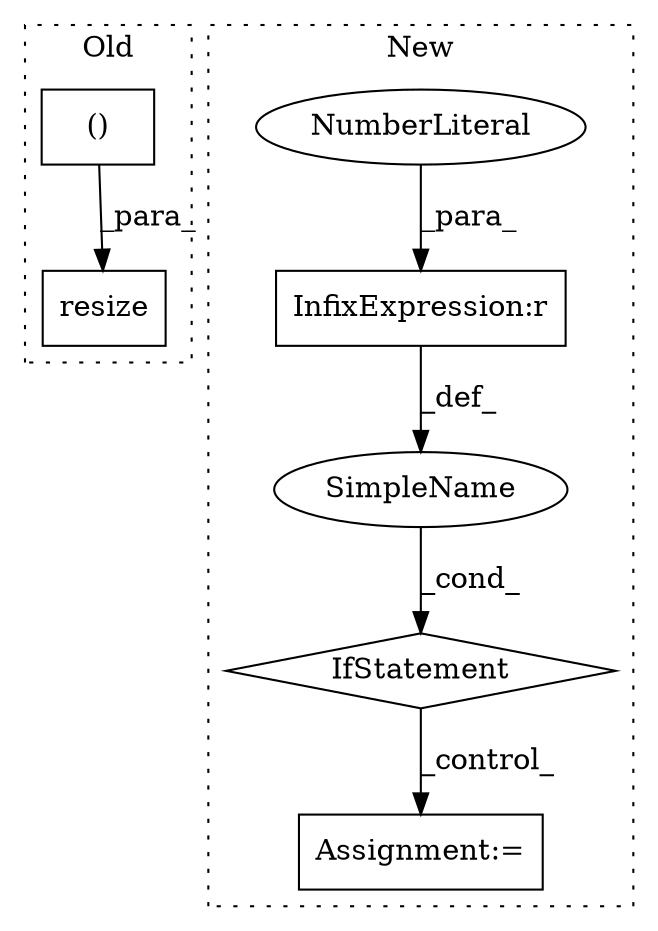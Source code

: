 digraph G {
subgraph cluster0 {
1 [label="resize" a="32" s="1036,1104" l="14,2" shape="box"];
7 [label="()" a="106" s="1050" l="54" shape="box"];
label = "Old";
style="dotted";
}
subgraph cluster1 {
2 [label="IfStatement" a="25" s="1331,1360" l="4,2" shape="diamond"];
3 [label="Assignment:=" a="7" s="1376" l="1" shape="box"];
4 [label="SimpleName" a="42" s="" l="" shape="ellipse"];
5 [label="InfixExpression:r" a="27" s="1355" l="3" shape="box"];
6 [label="NumberLiteral" a="34" s="1358" l="1" shape="ellipse"];
label = "New";
style="dotted";
}
2 -> 3 [label="_control_"];
4 -> 2 [label="_cond_"];
5 -> 4 [label="_def_"];
6 -> 5 [label="_para_"];
7 -> 1 [label="_para_"];
}